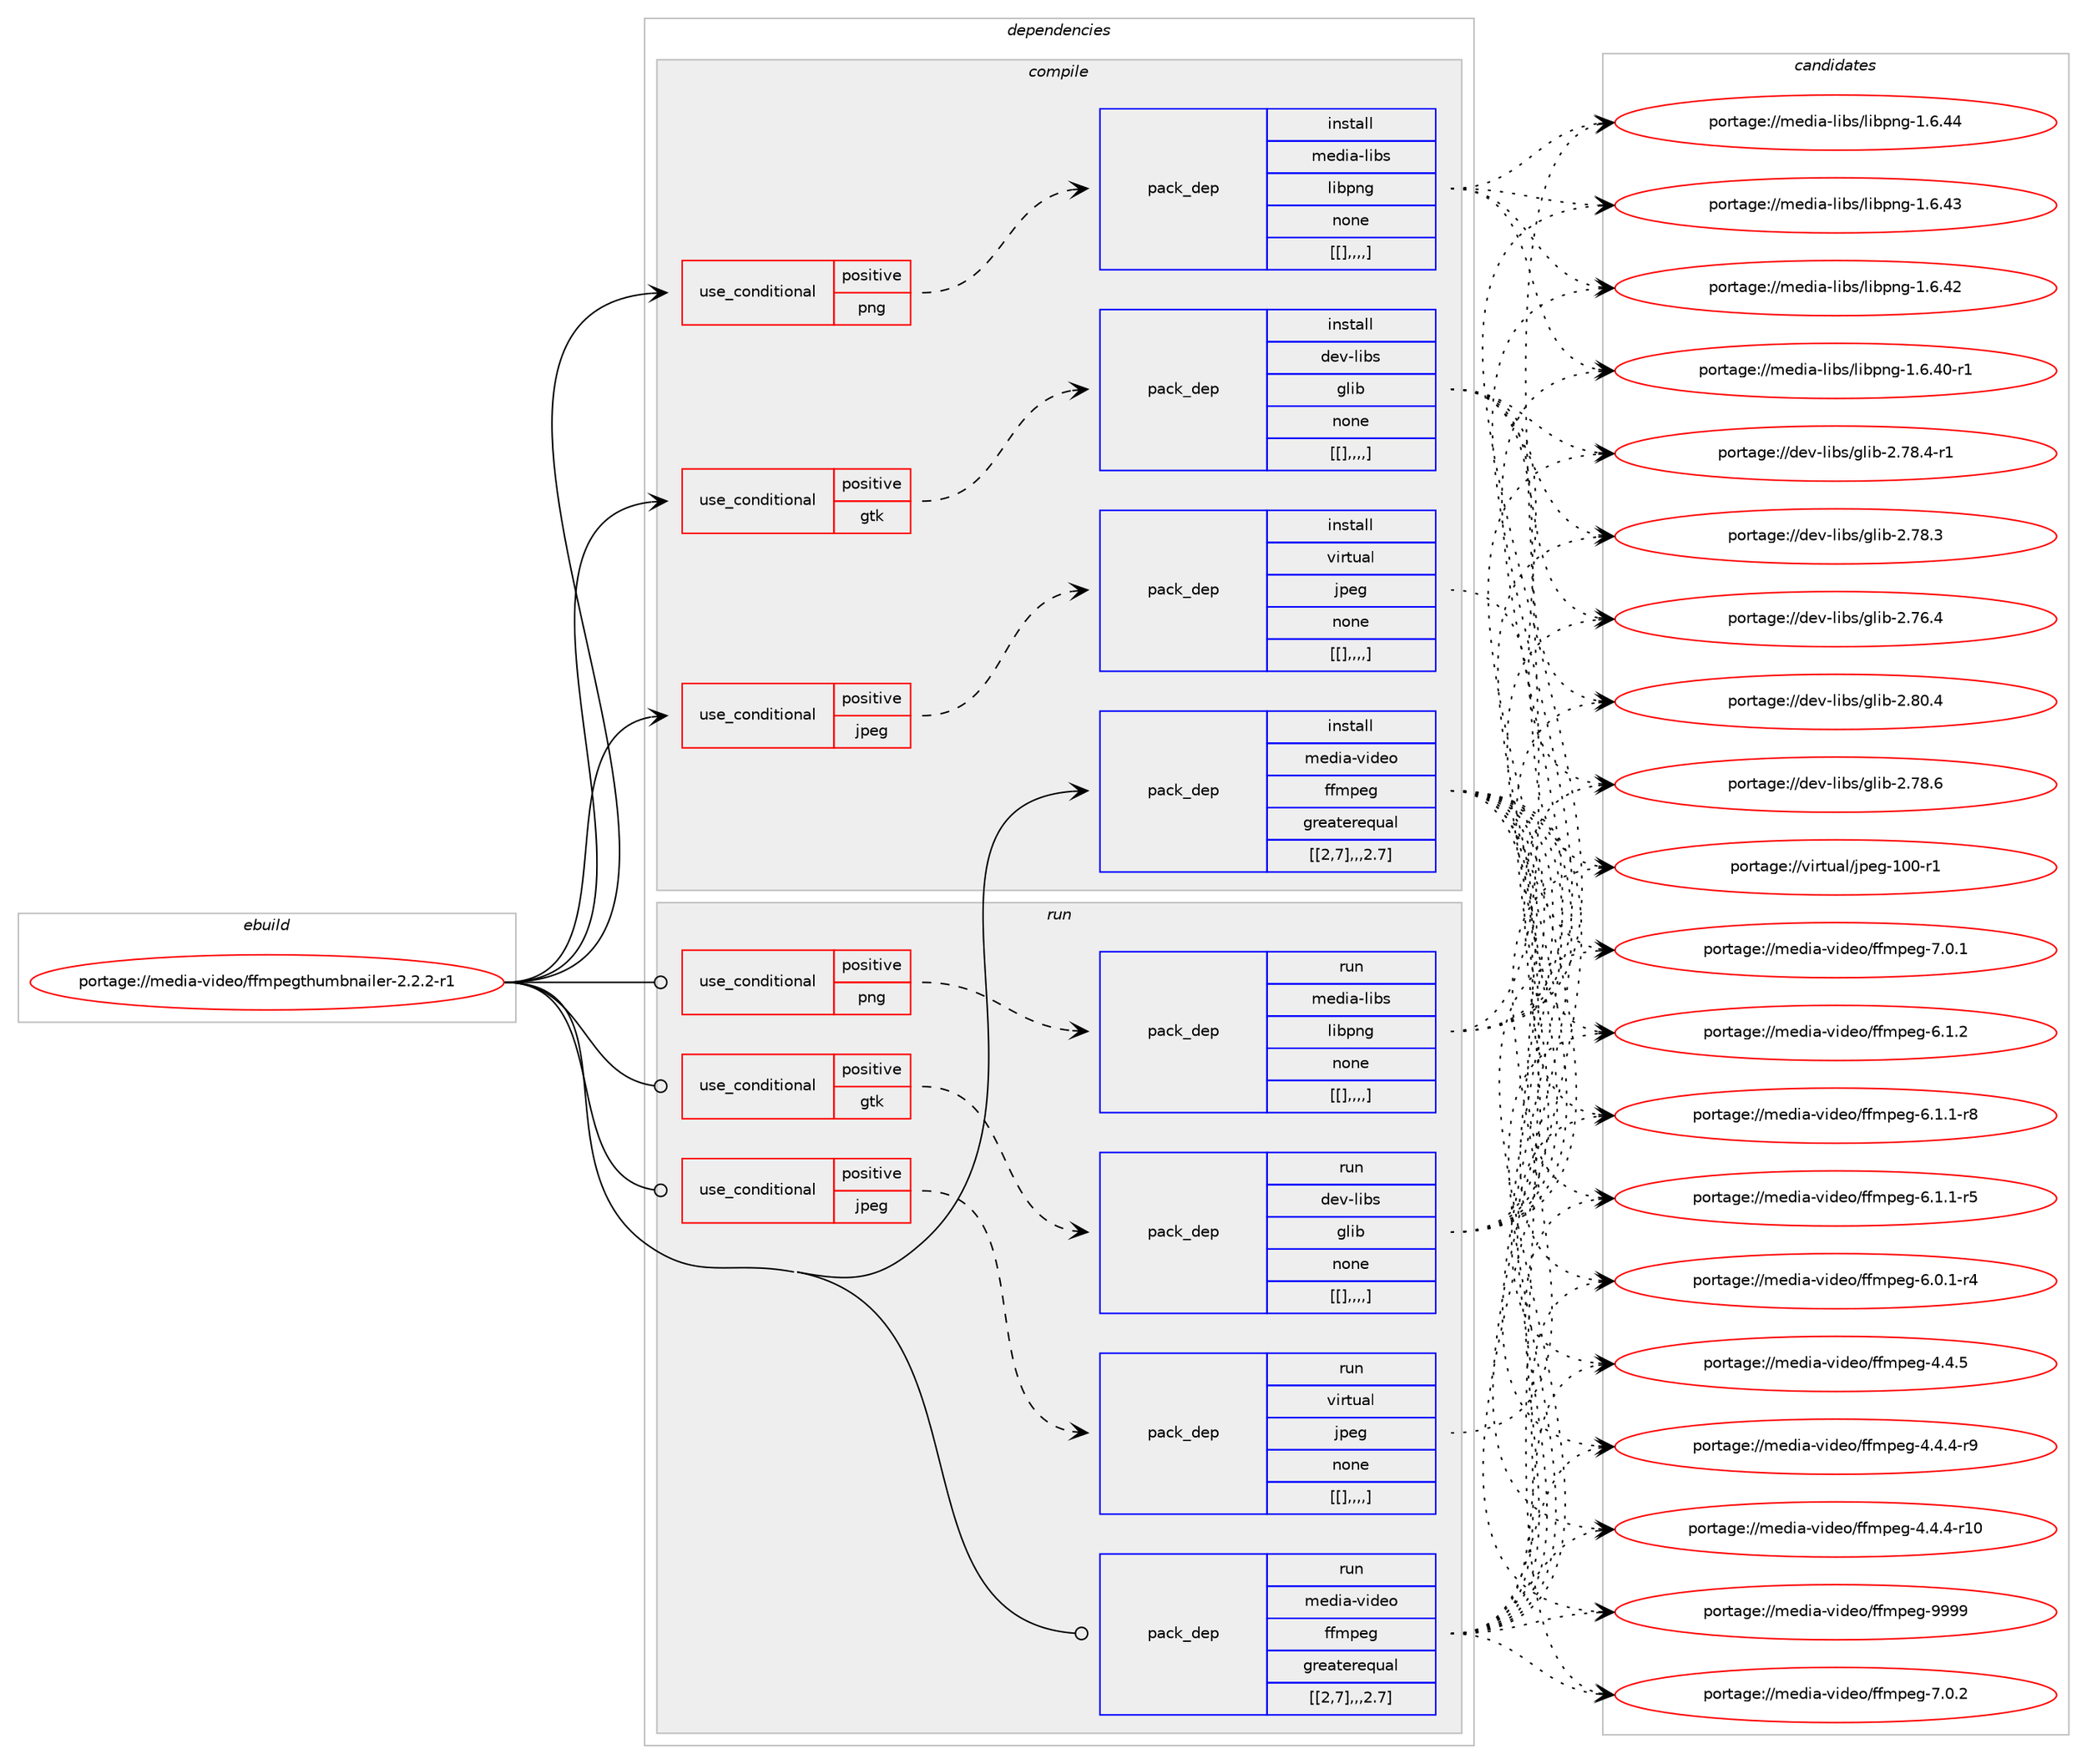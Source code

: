 digraph prolog {

# *************
# Graph options
# *************

newrank=true;
concentrate=true;
compound=true;
graph [rankdir=LR,fontname=Helvetica,fontsize=10,ranksep=1.5];#, ranksep=2.5, nodesep=0.2];
edge  [arrowhead=vee];
node  [fontname=Helvetica,fontsize=10];

# **********
# The ebuild
# **********

subgraph cluster_leftcol {
color=gray;
label=<<i>ebuild</i>>;
id [label="portage://media-video/ffmpegthumbnailer-2.2.2-r1", color=red, width=4, href="../media-video/ffmpegthumbnailer-2.2.2-r1.svg"];
}

# ****************
# The dependencies
# ****************

subgraph cluster_midcol {
color=gray;
label=<<i>dependencies</i>>;
subgraph cluster_compile {
fillcolor="#eeeeee";
style=filled;
label=<<i>compile</i>>;
subgraph cond88429 {
dependency340544 [label=<<TABLE BORDER="0" CELLBORDER="1" CELLSPACING="0" CELLPADDING="4"><TR><TD ROWSPAN="3" CELLPADDING="10">use_conditional</TD></TR><TR><TD>positive</TD></TR><TR><TD>gtk</TD></TR></TABLE>>, shape=none, color=red];
subgraph pack249565 {
dependency340545 [label=<<TABLE BORDER="0" CELLBORDER="1" CELLSPACING="0" CELLPADDING="4" WIDTH="220"><TR><TD ROWSPAN="6" CELLPADDING="30">pack_dep</TD></TR><TR><TD WIDTH="110">install</TD></TR><TR><TD>dev-libs</TD></TR><TR><TD>glib</TD></TR><TR><TD>none</TD></TR><TR><TD>[[],,,,]</TD></TR></TABLE>>, shape=none, color=blue];
}
dependency340544:e -> dependency340545:w [weight=20,style="dashed",arrowhead="vee"];
}
id:e -> dependency340544:w [weight=20,style="solid",arrowhead="vee"];
subgraph cond88430 {
dependency340546 [label=<<TABLE BORDER="0" CELLBORDER="1" CELLSPACING="0" CELLPADDING="4"><TR><TD ROWSPAN="3" CELLPADDING="10">use_conditional</TD></TR><TR><TD>positive</TD></TR><TR><TD>jpeg</TD></TR></TABLE>>, shape=none, color=red];
subgraph pack249566 {
dependency340547 [label=<<TABLE BORDER="0" CELLBORDER="1" CELLSPACING="0" CELLPADDING="4" WIDTH="220"><TR><TD ROWSPAN="6" CELLPADDING="30">pack_dep</TD></TR><TR><TD WIDTH="110">install</TD></TR><TR><TD>virtual</TD></TR><TR><TD>jpeg</TD></TR><TR><TD>none</TD></TR><TR><TD>[[],,,,]</TD></TR></TABLE>>, shape=none, color=blue];
}
dependency340546:e -> dependency340547:w [weight=20,style="dashed",arrowhead="vee"];
}
id:e -> dependency340546:w [weight=20,style="solid",arrowhead="vee"];
subgraph cond88431 {
dependency340548 [label=<<TABLE BORDER="0" CELLBORDER="1" CELLSPACING="0" CELLPADDING="4"><TR><TD ROWSPAN="3" CELLPADDING="10">use_conditional</TD></TR><TR><TD>positive</TD></TR><TR><TD>png</TD></TR></TABLE>>, shape=none, color=red];
subgraph pack249567 {
dependency340549 [label=<<TABLE BORDER="0" CELLBORDER="1" CELLSPACING="0" CELLPADDING="4" WIDTH="220"><TR><TD ROWSPAN="6" CELLPADDING="30">pack_dep</TD></TR><TR><TD WIDTH="110">install</TD></TR><TR><TD>media-libs</TD></TR><TR><TD>libpng</TD></TR><TR><TD>none</TD></TR><TR><TD>[[],,,,]</TD></TR></TABLE>>, shape=none, color=blue];
}
dependency340548:e -> dependency340549:w [weight=20,style="dashed",arrowhead="vee"];
}
id:e -> dependency340548:w [weight=20,style="solid",arrowhead="vee"];
subgraph pack249568 {
dependency340550 [label=<<TABLE BORDER="0" CELLBORDER="1" CELLSPACING="0" CELLPADDING="4" WIDTH="220"><TR><TD ROWSPAN="6" CELLPADDING="30">pack_dep</TD></TR><TR><TD WIDTH="110">install</TD></TR><TR><TD>media-video</TD></TR><TR><TD>ffmpeg</TD></TR><TR><TD>greaterequal</TD></TR><TR><TD>[[2,7],,,2.7]</TD></TR></TABLE>>, shape=none, color=blue];
}
id:e -> dependency340550:w [weight=20,style="solid",arrowhead="vee"];
}
subgraph cluster_compileandrun {
fillcolor="#eeeeee";
style=filled;
label=<<i>compile and run</i>>;
}
subgraph cluster_run {
fillcolor="#eeeeee";
style=filled;
label=<<i>run</i>>;
subgraph cond88432 {
dependency340551 [label=<<TABLE BORDER="0" CELLBORDER="1" CELLSPACING="0" CELLPADDING="4"><TR><TD ROWSPAN="3" CELLPADDING="10">use_conditional</TD></TR><TR><TD>positive</TD></TR><TR><TD>gtk</TD></TR></TABLE>>, shape=none, color=red];
subgraph pack249569 {
dependency340552 [label=<<TABLE BORDER="0" CELLBORDER="1" CELLSPACING="0" CELLPADDING="4" WIDTH="220"><TR><TD ROWSPAN="6" CELLPADDING="30">pack_dep</TD></TR><TR><TD WIDTH="110">run</TD></TR><TR><TD>dev-libs</TD></TR><TR><TD>glib</TD></TR><TR><TD>none</TD></TR><TR><TD>[[],,,,]</TD></TR></TABLE>>, shape=none, color=blue];
}
dependency340551:e -> dependency340552:w [weight=20,style="dashed",arrowhead="vee"];
}
id:e -> dependency340551:w [weight=20,style="solid",arrowhead="odot"];
subgraph cond88433 {
dependency340553 [label=<<TABLE BORDER="0" CELLBORDER="1" CELLSPACING="0" CELLPADDING="4"><TR><TD ROWSPAN="3" CELLPADDING="10">use_conditional</TD></TR><TR><TD>positive</TD></TR><TR><TD>jpeg</TD></TR></TABLE>>, shape=none, color=red];
subgraph pack249570 {
dependency340554 [label=<<TABLE BORDER="0" CELLBORDER="1" CELLSPACING="0" CELLPADDING="4" WIDTH="220"><TR><TD ROWSPAN="6" CELLPADDING="30">pack_dep</TD></TR><TR><TD WIDTH="110">run</TD></TR><TR><TD>virtual</TD></TR><TR><TD>jpeg</TD></TR><TR><TD>none</TD></TR><TR><TD>[[],,,,]</TD></TR></TABLE>>, shape=none, color=blue];
}
dependency340553:e -> dependency340554:w [weight=20,style="dashed",arrowhead="vee"];
}
id:e -> dependency340553:w [weight=20,style="solid",arrowhead="odot"];
subgraph cond88434 {
dependency340555 [label=<<TABLE BORDER="0" CELLBORDER="1" CELLSPACING="0" CELLPADDING="4"><TR><TD ROWSPAN="3" CELLPADDING="10">use_conditional</TD></TR><TR><TD>positive</TD></TR><TR><TD>png</TD></TR></TABLE>>, shape=none, color=red];
subgraph pack249571 {
dependency340556 [label=<<TABLE BORDER="0" CELLBORDER="1" CELLSPACING="0" CELLPADDING="4" WIDTH="220"><TR><TD ROWSPAN="6" CELLPADDING="30">pack_dep</TD></TR><TR><TD WIDTH="110">run</TD></TR><TR><TD>media-libs</TD></TR><TR><TD>libpng</TD></TR><TR><TD>none</TD></TR><TR><TD>[[],,,,]</TD></TR></TABLE>>, shape=none, color=blue];
}
dependency340555:e -> dependency340556:w [weight=20,style="dashed",arrowhead="vee"];
}
id:e -> dependency340555:w [weight=20,style="solid",arrowhead="odot"];
subgraph pack249572 {
dependency340557 [label=<<TABLE BORDER="0" CELLBORDER="1" CELLSPACING="0" CELLPADDING="4" WIDTH="220"><TR><TD ROWSPAN="6" CELLPADDING="30">pack_dep</TD></TR><TR><TD WIDTH="110">run</TD></TR><TR><TD>media-video</TD></TR><TR><TD>ffmpeg</TD></TR><TR><TD>greaterequal</TD></TR><TR><TD>[[2,7],,,2.7]</TD></TR></TABLE>>, shape=none, color=blue];
}
id:e -> dependency340557:w [weight=20,style="solid",arrowhead="odot"];
}
}

# **************
# The candidates
# **************

subgraph cluster_choices {
rank=same;
color=gray;
label=<<i>candidates</i>>;

subgraph choice249565 {
color=black;
nodesep=1;
choice1001011184510810598115471031081059845504656484652 [label="portage://dev-libs/glib-2.80.4", color=red, width=4,href="../dev-libs/glib-2.80.4.svg"];
choice1001011184510810598115471031081059845504655564654 [label="portage://dev-libs/glib-2.78.6", color=red, width=4,href="../dev-libs/glib-2.78.6.svg"];
choice10010111845108105981154710310810598455046555646524511449 [label="portage://dev-libs/glib-2.78.4-r1", color=red, width=4,href="../dev-libs/glib-2.78.4-r1.svg"];
choice1001011184510810598115471031081059845504655564651 [label="portage://dev-libs/glib-2.78.3", color=red, width=4,href="../dev-libs/glib-2.78.3.svg"];
choice1001011184510810598115471031081059845504655544652 [label="portage://dev-libs/glib-2.76.4", color=red, width=4,href="../dev-libs/glib-2.76.4.svg"];
dependency340545:e -> choice1001011184510810598115471031081059845504656484652:w [style=dotted,weight="100"];
dependency340545:e -> choice1001011184510810598115471031081059845504655564654:w [style=dotted,weight="100"];
dependency340545:e -> choice10010111845108105981154710310810598455046555646524511449:w [style=dotted,weight="100"];
dependency340545:e -> choice1001011184510810598115471031081059845504655564651:w [style=dotted,weight="100"];
dependency340545:e -> choice1001011184510810598115471031081059845504655544652:w [style=dotted,weight="100"];
}
subgraph choice249566 {
color=black;
nodesep=1;
choice1181051141161179710847106112101103454948484511449 [label="portage://virtual/jpeg-100-r1", color=red, width=4,href="../virtual/jpeg-100-r1.svg"];
dependency340547:e -> choice1181051141161179710847106112101103454948484511449:w [style=dotted,weight="100"];
}
subgraph choice249567 {
color=black;
nodesep=1;
choice109101100105974510810598115471081059811211010345494654465252 [label="portage://media-libs/libpng-1.6.44", color=red, width=4,href="../media-libs/libpng-1.6.44.svg"];
choice109101100105974510810598115471081059811211010345494654465251 [label="portage://media-libs/libpng-1.6.43", color=red, width=4,href="../media-libs/libpng-1.6.43.svg"];
choice109101100105974510810598115471081059811211010345494654465250 [label="portage://media-libs/libpng-1.6.42", color=red, width=4,href="../media-libs/libpng-1.6.42.svg"];
choice1091011001059745108105981154710810598112110103454946544652484511449 [label="portage://media-libs/libpng-1.6.40-r1", color=red, width=4,href="../media-libs/libpng-1.6.40-r1.svg"];
dependency340549:e -> choice109101100105974510810598115471081059811211010345494654465252:w [style=dotted,weight="100"];
dependency340549:e -> choice109101100105974510810598115471081059811211010345494654465251:w [style=dotted,weight="100"];
dependency340549:e -> choice109101100105974510810598115471081059811211010345494654465250:w [style=dotted,weight="100"];
dependency340549:e -> choice1091011001059745108105981154710810598112110103454946544652484511449:w [style=dotted,weight="100"];
}
subgraph choice249568 {
color=black;
nodesep=1;
choice1091011001059745118105100101111471021021091121011034557575757 [label="portage://media-video/ffmpeg-9999", color=red, width=4,href="../media-video/ffmpeg-9999.svg"];
choice109101100105974511810510010111147102102109112101103455546484650 [label="portage://media-video/ffmpeg-7.0.2", color=red, width=4,href="../media-video/ffmpeg-7.0.2.svg"];
choice109101100105974511810510010111147102102109112101103455546484649 [label="portage://media-video/ffmpeg-7.0.1", color=red, width=4,href="../media-video/ffmpeg-7.0.1.svg"];
choice109101100105974511810510010111147102102109112101103455446494650 [label="portage://media-video/ffmpeg-6.1.2", color=red, width=4,href="../media-video/ffmpeg-6.1.2.svg"];
choice1091011001059745118105100101111471021021091121011034554464946494511456 [label="portage://media-video/ffmpeg-6.1.1-r8", color=red, width=4,href="../media-video/ffmpeg-6.1.1-r8.svg"];
choice1091011001059745118105100101111471021021091121011034554464946494511453 [label="portage://media-video/ffmpeg-6.1.1-r5", color=red, width=4,href="../media-video/ffmpeg-6.1.1-r5.svg"];
choice1091011001059745118105100101111471021021091121011034554464846494511452 [label="portage://media-video/ffmpeg-6.0.1-r4", color=red, width=4,href="../media-video/ffmpeg-6.0.1-r4.svg"];
choice109101100105974511810510010111147102102109112101103455246524653 [label="portage://media-video/ffmpeg-4.4.5", color=red, width=4,href="../media-video/ffmpeg-4.4.5.svg"];
choice1091011001059745118105100101111471021021091121011034552465246524511457 [label="portage://media-video/ffmpeg-4.4.4-r9", color=red, width=4,href="../media-video/ffmpeg-4.4.4-r9.svg"];
choice109101100105974511810510010111147102102109112101103455246524652451144948 [label="portage://media-video/ffmpeg-4.4.4-r10", color=red, width=4,href="../media-video/ffmpeg-4.4.4-r10.svg"];
dependency340550:e -> choice1091011001059745118105100101111471021021091121011034557575757:w [style=dotted,weight="100"];
dependency340550:e -> choice109101100105974511810510010111147102102109112101103455546484650:w [style=dotted,weight="100"];
dependency340550:e -> choice109101100105974511810510010111147102102109112101103455546484649:w [style=dotted,weight="100"];
dependency340550:e -> choice109101100105974511810510010111147102102109112101103455446494650:w [style=dotted,weight="100"];
dependency340550:e -> choice1091011001059745118105100101111471021021091121011034554464946494511456:w [style=dotted,weight="100"];
dependency340550:e -> choice1091011001059745118105100101111471021021091121011034554464946494511453:w [style=dotted,weight="100"];
dependency340550:e -> choice1091011001059745118105100101111471021021091121011034554464846494511452:w [style=dotted,weight="100"];
dependency340550:e -> choice109101100105974511810510010111147102102109112101103455246524653:w [style=dotted,weight="100"];
dependency340550:e -> choice1091011001059745118105100101111471021021091121011034552465246524511457:w [style=dotted,weight="100"];
dependency340550:e -> choice109101100105974511810510010111147102102109112101103455246524652451144948:w [style=dotted,weight="100"];
}
subgraph choice249569 {
color=black;
nodesep=1;
choice1001011184510810598115471031081059845504656484652 [label="portage://dev-libs/glib-2.80.4", color=red, width=4,href="../dev-libs/glib-2.80.4.svg"];
choice1001011184510810598115471031081059845504655564654 [label="portage://dev-libs/glib-2.78.6", color=red, width=4,href="../dev-libs/glib-2.78.6.svg"];
choice10010111845108105981154710310810598455046555646524511449 [label="portage://dev-libs/glib-2.78.4-r1", color=red, width=4,href="../dev-libs/glib-2.78.4-r1.svg"];
choice1001011184510810598115471031081059845504655564651 [label="portage://dev-libs/glib-2.78.3", color=red, width=4,href="../dev-libs/glib-2.78.3.svg"];
choice1001011184510810598115471031081059845504655544652 [label="portage://dev-libs/glib-2.76.4", color=red, width=4,href="../dev-libs/glib-2.76.4.svg"];
dependency340552:e -> choice1001011184510810598115471031081059845504656484652:w [style=dotted,weight="100"];
dependency340552:e -> choice1001011184510810598115471031081059845504655564654:w [style=dotted,weight="100"];
dependency340552:e -> choice10010111845108105981154710310810598455046555646524511449:w [style=dotted,weight="100"];
dependency340552:e -> choice1001011184510810598115471031081059845504655564651:w [style=dotted,weight="100"];
dependency340552:e -> choice1001011184510810598115471031081059845504655544652:w [style=dotted,weight="100"];
}
subgraph choice249570 {
color=black;
nodesep=1;
choice1181051141161179710847106112101103454948484511449 [label="portage://virtual/jpeg-100-r1", color=red, width=4,href="../virtual/jpeg-100-r1.svg"];
dependency340554:e -> choice1181051141161179710847106112101103454948484511449:w [style=dotted,weight="100"];
}
subgraph choice249571 {
color=black;
nodesep=1;
choice109101100105974510810598115471081059811211010345494654465252 [label="portage://media-libs/libpng-1.6.44", color=red, width=4,href="../media-libs/libpng-1.6.44.svg"];
choice109101100105974510810598115471081059811211010345494654465251 [label="portage://media-libs/libpng-1.6.43", color=red, width=4,href="../media-libs/libpng-1.6.43.svg"];
choice109101100105974510810598115471081059811211010345494654465250 [label="portage://media-libs/libpng-1.6.42", color=red, width=4,href="../media-libs/libpng-1.6.42.svg"];
choice1091011001059745108105981154710810598112110103454946544652484511449 [label="portage://media-libs/libpng-1.6.40-r1", color=red, width=4,href="../media-libs/libpng-1.6.40-r1.svg"];
dependency340556:e -> choice109101100105974510810598115471081059811211010345494654465252:w [style=dotted,weight="100"];
dependency340556:e -> choice109101100105974510810598115471081059811211010345494654465251:w [style=dotted,weight="100"];
dependency340556:e -> choice109101100105974510810598115471081059811211010345494654465250:w [style=dotted,weight="100"];
dependency340556:e -> choice1091011001059745108105981154710810598112110103454946544652484511449:w [style=dotted,weight="100"];
}
subgraph choice249572 {
color=black;
nodesep=1;
choice1091011001059745118105100101111471021021091121011034557575757 [label="portage://media-video/ffmpeg-9999", color=red, width=4,href="../media-video/ffmpeg-9999.svg"];
choice109101100105974511810510010111147102102109112101103455546484650 [label="portage://media-video/ffmpeg-7.0.2", color=red, width=4,href="../media-video/ffmpeg-7.0.2.svg"];
choice109101100105974511810510010111147102102109112101103455546484649 [label="portage://media-video/ffmpeg-7.0.1", color=red, width=4,href="../media-video/ffmpeg-7.0.1.svg"];
choice109101100105974511810510010111147102102109112101103455446494650 [label="portage://media-video/ffmpeg-6.1.2", color=red, width=4,href="../media-video/ffmpeg-6.1.2.svg"];
choice1091011001059745118105100101111471021021091121011034554464946494511456 [label="portage://media-video/ffmpeg-6.1.1-r8", color=red, width=4,href="../media-video/ffmpeg-6.1.1-r8.svg"];
choice1091011001059745118105100101111471021021091121011034554464946494511453 [label="portage://media-video/ffmpeg-6.1.1-r5", color=red, width=4,href="../media-video/ffmpeg-6.1.1-r5.svg"];
choice1091011001059745118105100101111471021021091121011034554464846494511452 [label="portage://media-video/ffmpeg-6.0.1-r4", color=red, width=4,href="../media-video/ffmpeg-6.0.1-r4.svg"];
choice109101100105974511810510010111147102102109112101103455246524653 [label="portage://media-video/ffmpeg-4.4.5", color=red, width=4,href="../media-video/ffmpeg-4.4.5.svg"];
choice1091011001059745118105100101111471021021091121011034552465246524511457 [label="portage://media-video/ffmpeg-4.4.4-r9", color=red, width=4,href="../media-video/ffmpeg-4.4.4-r9.svg"];
choice109101100105974511810510010111147102102109112101103455246524652451144948 [label="portage://media-video/ffmpeg-4.4.4-r10", color=red, width=4,href="../media-video/ffmpeg-4.4.4-r10.svg"];
dependency340557:e -> choice1091011001059745118105100101111471021021091121011034557575757:w [style=dotted,weight="100"];
dependency340557:e -> choice109101100105974511810510010111147102102109112101103455546484650:w [style=dotted,weight="100"];
dependency340557:e -> choice109101100105974511810510010111147102102109112101103455546484649:w [style=dotted,weight="100"];
dependency340557:e -> choice109101100105974511810510010111147102102109112101103455446494650:w [style=dotted,weight="100"];
dependency340557:e -> choice1091011001059745118105100101111471021021091121011034554464946494511456:w [style=dotted,weight="100"];
dependency340557:e -> choice1091011001059745118105100101111471021021091121011034554464946494511453:w [style=dotted,weight="100"];
dependency340557:e -> choice1091011001059745118105100101111471021021091121011034554464846494511452:w [style=dotted,weight="100"];
dependency340557:e -> choice109101100105974511810510010111147102102109112101103455246524653:w [style=dotted,weight="100"];
dependency340557:e -> choice1091011001059745118105100101111471021021091121011034552465246524511457:w [style=dotted,weight="100"];
dependency340557:e -> choice109101100105974511810510010111147102102109112101103455246524652451144948:w [style=dotted,weight="100"];
}
}

}
